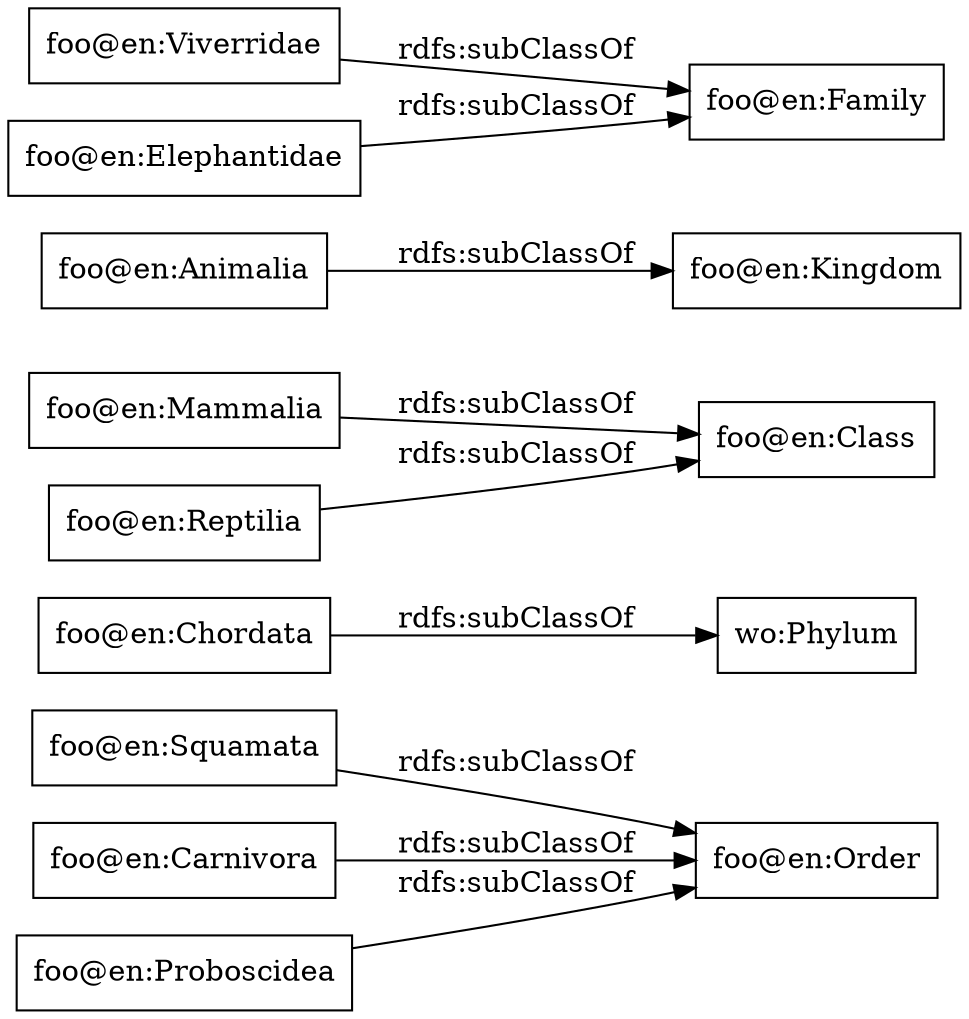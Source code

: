 digraph ar2dtool_diagram { 
rankdir=LR;
size="1000"
node [shape = rectangle, color="black"]; "foo@en:Squamata" "wo:Phylum" "foo@en:Mammalia" "foo@en:Animalia" "foo@en:Carnivora" "foo@en:Viverridae" "foo@en:Elephantidae" "foo@en:Reptilia" "foo@en:Chordata" "foo@en:Proboscidea" ; /*classes style*/
	"foo@en:Reptilia" -> "foo@en:Class" [ label = "rdfs:subClassOf" ];
	"foo@en:Chordata" -> "wo:Phylum" [ label = "rdfs:subClassOf" ];
	"foo@en:Squamata" -> "foo@en:Order" [ label = "rdfs:subClassOf" ];
	"foo@en:Proboscidea" -> "foo@en:Order" [ label = "rdfs:subClassOf" ];
	"foo@en:Elephantidae" -> "foo@en:Family" [ label = "rdfs:subClassOf" ];
	"foo@en:Viverridae" -> "foo@en:Family" [ label = "rdfs:subClassOf" ];
	"foo@en:Carnivora" -> "foo@en:Order" [ label = "rdfs:subClassOf" ];
	"foo@en:Animalia" -> "foo@en:Kingdom" [ label = "rdfs:subClassOf" ];
	"foo@en:Mammalia" -> "foo@en:Class" [ label = "rdfs:subClassOf" ];

}
